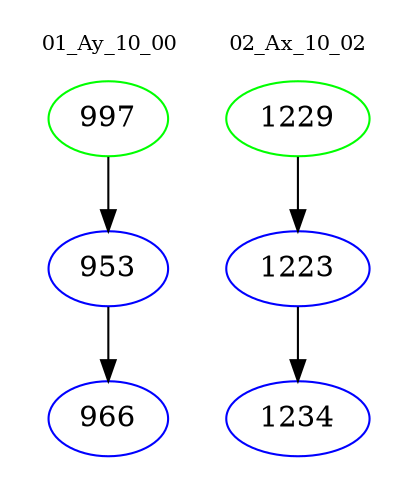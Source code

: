 digraph{
subgraph cluster_0 {
color = white
label = "01_Ay_10_00";
fontsize=10;
T0_997 [label="997", color="green"]
T0_997 -> T0_953 [color="black"]
T0_953 [label="953", color="blue"]
T0_953 -> T0_966 [color="black"]
T0_966 [label="966", color="blue"]
}
subgraph cluster_1 {
color = white
label = "02_Ax_10_02";
fontsize=10;
T1_1229 [label="1229", color="green"]
T1_1229 -> T1_1223 [color="black"]
T1_1223 [label="1223", color="blue"]
T1_1223 -> T1_1234 [color="black"]
T1_1234 [label="1234", color="blue"]
}
}

